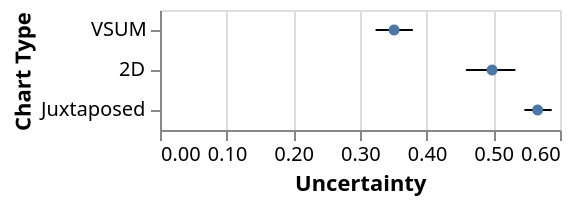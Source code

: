 {
  "$schema": "https://vega.github.io/schema/vega-lite/v2.json",
  "data": {
    "values": [
      {
        "type": "2D",
        "mean": 0.4981437631776633,
        "ci1": 0.4587951384628502,
        "ci2": 0.533091520543984
      },
      {
        "type": "VSUM",
        "mean": 0.3511386949229416,
        "ci1": 0.32334009440417133,
        "ci2": 0.37924394704879116
      },
      {
        "type": "Juxtaposed",
        "mean": 0.5664327125485888,
        "ci1": 0.5466246045508965,
        "ci2": 0.587508912607127
      }
    ]
  },
  "layer": [
    {
      "mark": "rule",
      "encoding": {
        "y": {
          "field": "type",
          "type": "ordinal",
          "title": "Chart Type",
          "scale": {"domain": ["VSUM","2D","Juxtaposed"]}
        },
        "x": {
          "field": "ci1",
          "type": "quantitative",
          "title": "Uncertainty",
          "axis": {
            "format": ".2f"
          },
          "scale": {
            "zero": true
          }
        },
        "x2": {"field": "ci2","type": "quantitative"}
      }
    },
    {
      "mark": "circle",
      "encoding": {
        "y": {
          "field": "type",
          "type": "ordinal",
          "scale": {"domain": ["Juxtaposed","2D","VSUM"]}
        },
        "x": {"field": "mean","type": "quantitative"},
        "opacity": {"value": 1}
      }
    }
  ]
}